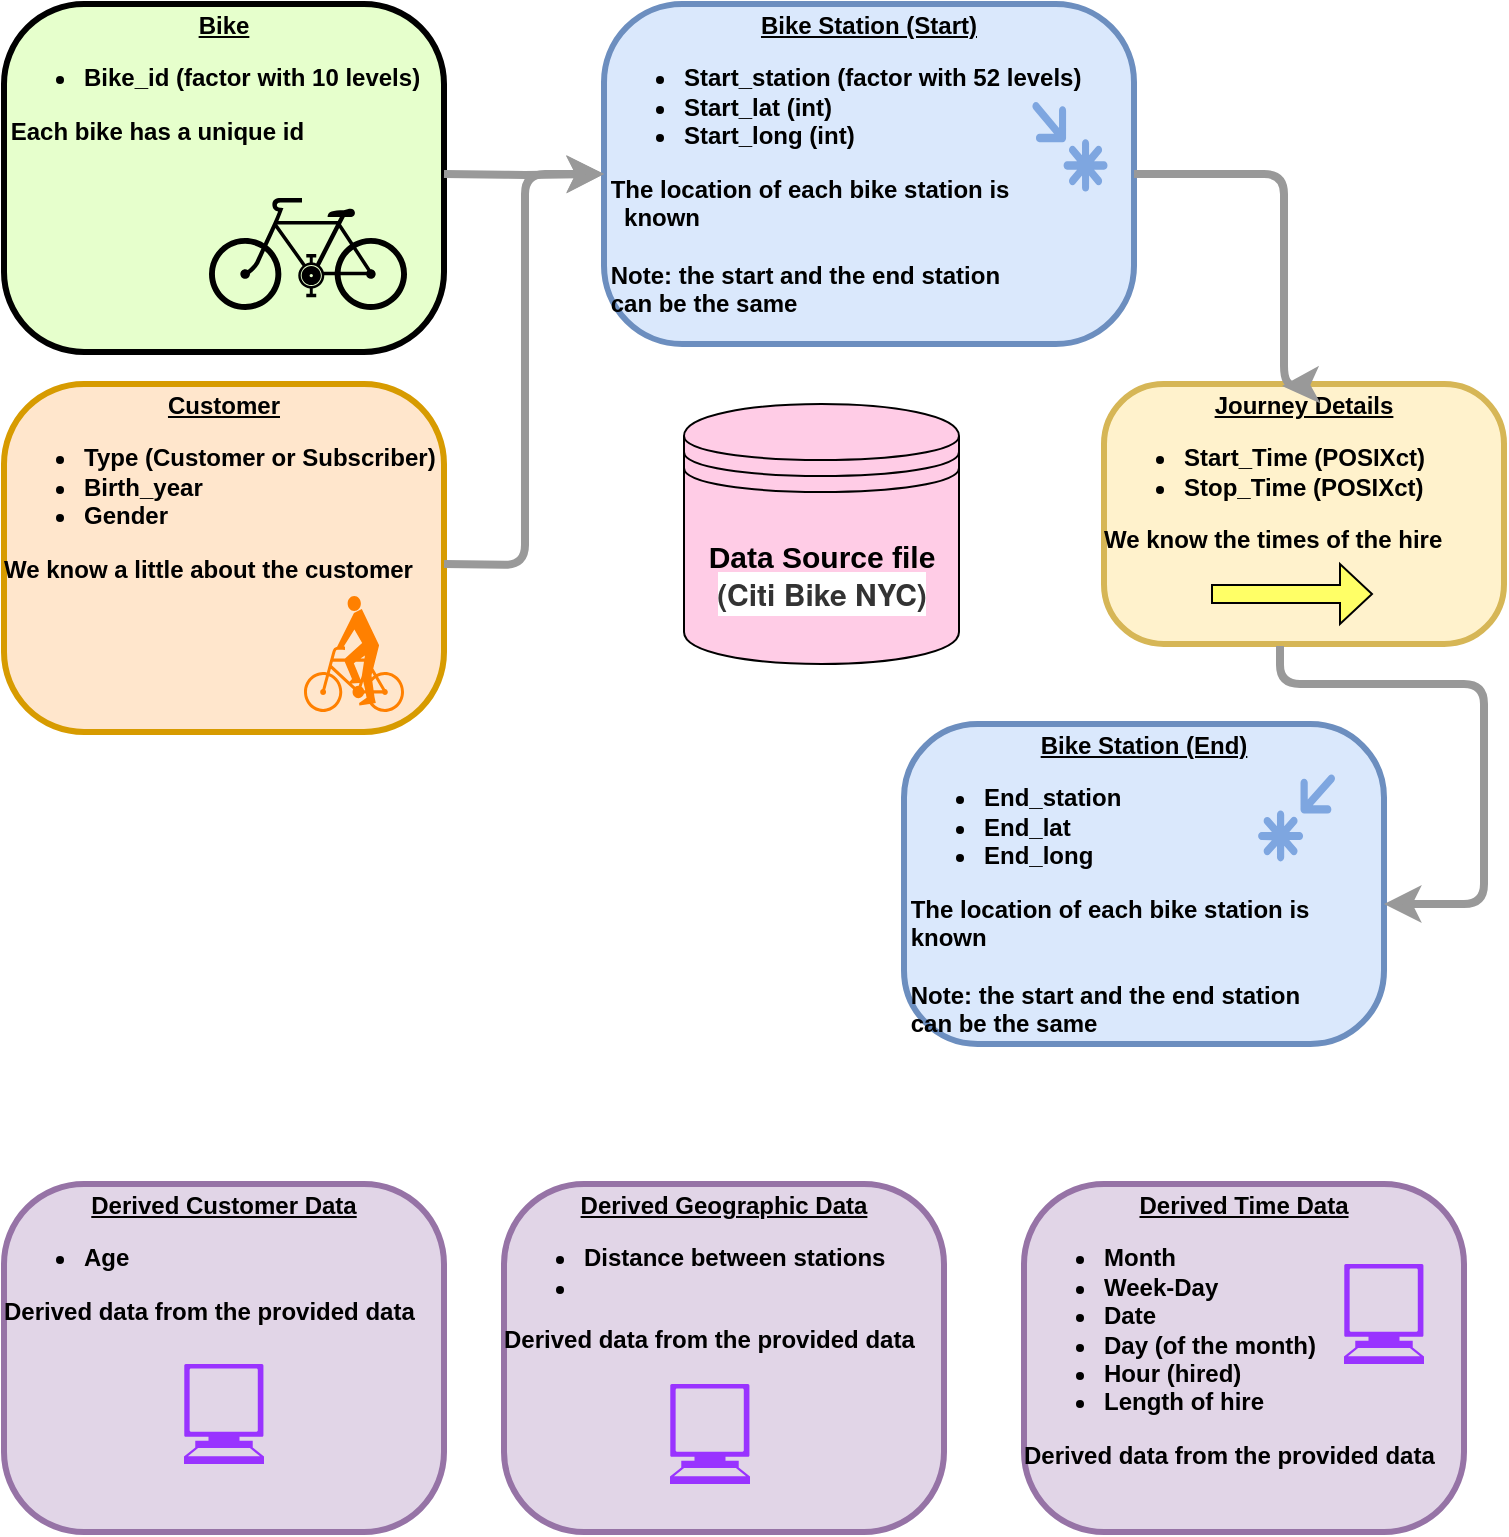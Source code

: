 <mxfile version="16.4.5" type="github">
  <diagram name="Page-1" id="c7558073-3199-34d8-9f00-42111426c3f3">
    <mxGraphModel dx="950" dy="807" grid="1" gridSize="10" guides="1" tooltips="1" connect="1" arrows="1" fold="1" page="1" pageScale="1" pageWidth="826" pageHeight="1169" background="none" math="0" shadow="0">
      <root>
        <mxCell id="0" />
        <mxCell id="1" parent="0" />
        <mxCell id="DKgWzSn5s0b5Owi-XkWh-102" value="" style="group" vertex="1" connectable="0" parent="1">
          <mxGeometry x="40" y="10" width="220" height="174" as="geometry" />
        </mxCell>
        <mxCell id="2" value="&lt;p style=&quot;text-align: center ; margin: 4px 0px 0px ; text-decoration: underline&quot;&gt;Bike&lt;/p&gt;&lt;p style=&quot;margin: 4px 0px 0px&quot;&gt;&lt;/p&gt;&lt;ul&gt;&lt;li&gt;Bike_id (factor with 10 levels)&lt;/li&gt;&lt;/ul&gt;&lt;div&gt;&lt;span style=&quot;white-space: pre&quot;&gt;	&lt;/span&gt;Each bike has a unique id&lt;/div&gt;&lt;p&gt;&lt;/p&gt;" style="verticalAlign=middle;align=left;overflow=fill;fontSize=12;fontFamily=Helvetica;html=1;rounded=1;fontStyle=1;strokeWidth=3;fillColor=#E6FFCC;arcSize=23;" parent="DKgWzSn5s0b5Owi-XkWh-102" vertex="1">
          <mxGeometry width="220" height="174" as="geometry" />
        </mxCell>
        <mxCell id="DKgWzSn5s0b5Owi-XkWh-97" value="" style="shape=mxgraph.signs.transportation.bicycle_2;html=1;pointerEvents=1;fillColor=#000000;strokeColor=none;verticalLabelPosition=bottom;verticalAlign=top;align=center;sketch=0;" vertex="1" parent="DKgWzSn5s0b5Owi-XkWh-102">
          <mxGeometry x="102.5" y="97" width="99" height="56" as="geometry" />
        </mxCell>
        <mxCell id="DKgWzSn5s0b5Owi-XkWh-106" value="" style="group" vertex="1" connectable="0" parent="1">
          <mxGeometry x="490" y="370" width="240" height="160" as="geometry" />
        </mxCell>
        <mxCell id="DKgWzSn5s0b5Owi-XkWh-104" value="&lt;p style=&quot;text-align: center ; margin: 4px 0px 0px ; text-decoration: underline&quot;&gt;Bike Station (End)&lt;/p&gt;&lt;p style=&quot;margin: 4px 0px 0px&quot;&gt;&lt;/p&gt;&lt;ul&gt;&lt;li&gt;&lt;span style=&quot;text-align: center&quot;&gt;End&lt;/span&gt;_station&lt;/li&gt;&lt;li&gt;&lt;span style=&quot;text-align: center&quot;&gt;End&lt;/span&gt;_lat&lt;/li&gt;&lt;li&gt;&lt;span style=&quot;text-align: center&quot;&gt;End&lt;/span&gt;_long&lt;/li&gt;&lt;/ul&gt;&lt;div&gt;&lt;span style=&quot;white-space: pre&quot;&gt;	&lt;/span&gt;The location of each bike station is&lt;br&gt;&lt;span style=&quot;white-space: pre&quot;&gt;	&lt;/span&gt;known&lt;br&gt;&lt;br&gt;&lt;span style=&quot;white-space: pre&quot;&gt;	&lt;/span&gt;Note: the start and the end station&lt;br&gt;&lt;span&gt;	&lt;/span&gt;&lt;span style=&quot;white-space: pre&quot;&gt;	&lt;/span&gt;can be the same&lt;br&gt;&lt;/div&gt;&lt;p&gt;&lt;/p&gt;&lt;p&gt;&lt;/p&gt;" style="verticalAlign=middle;align=left;overflow=fill;fontSize=12;fontFamily=Helvetica;html=1;rounded=1;fontStyle=1;strokeWidth=3;fillColor=#dae8fc;arcSize=23;strokeColor=#6c8ebf;" vertex="1" parent="DKgWzSn5s0b5Owi-XkWh-106">
          <mxGeometry width="240.0" height="160" as="geometry" />
        </mxCell>
        <mxCell id="DKgWzSn5s0b5Owi-XkWh-105" value="" style="shape=mxgraph.signs.travel.point_of_interest;html=1;pointerEvents=1;fillColor=#7EA6E0;strokeColor=none;verticalLabelPosition=bottom;verticalAlign=top;align=center;sketch=0;rotation=90;" vertex="1" parent="DKgWzSn5s0b5Owi-XkWh-106">
          <mxGeometry x="174.545" y="27.586" width="43.636" height="38.621" as="geometry" />
        </mxCell>
        <mxCell id="DKgWzSn5s0b5Owi-XkWh-121" value="" style="group" vertex="1" connectable="0" parent="1">
          <mxGeometry x="40" y="600" width="220" height="174" as="geometry" />
        </mxCell>
        <mxCell id="DKgWzSn5s0b5Owi-XkWh-117" value="&lt;p style=&quot;text-align: center ; margin: 4px 0px 0px ; text-decoration: underline&quot;&gt;Derived Customer Data&lt;/p&gt;&lt;p style=&quot;margin: 4px 0px 0px&quot;&gt;&lt;/p&gt;&lt;ul&gt;&lt;li&gt;Age&lt;/li&gt;&lt;/ul&gt;&lt;div&gt;Derived data from the provided data&lt;/div&gt;&lt;p&gt;&lt;/p&gt;&lt;p&gt;&lt;/p&gt;" style="verticalAlign=middle;align=left;overflow=fill;fontSize=12;fontFamily=Helvetica;html=1;rounded=1;fontStyle=1;strokeWidth=3;fillColor=#e1d5e7;arcSize=23;strokeColor=#9673a6;" vertex="1" parent="DKgWzSn5s0b5Owi-XkWh-121">
          <mxGeometry width="220" height="174" as="geometry" />
        </mxCell>
        <mxCell id="DKgWzSn5s0b5Owi-XkWh-119" value="" style="shape=mxgraph.signs.tech.computer;html=1;pointerEvents=1;fillColor=#9933FF;strokeColor=none;verticalLabelPosition=bottom;verticalAlign=top;align=center;sketch=0;" vertex="1" parent="DKgWzSn5s0b5Owi-XkWh-121">
          <mxGeometry x="90" y="90" width="40" height="50" as="geometry" />
        </mxCell>
        <mxCell id="DKgWzSn5s0b5Owi-XkWh-122" value="" style="group" vertex="1" connectable="0" parent="1">
          <mxGeometry x="290" y="600" width="220" height="174" as="geometry" />
        </mxCell>
        <mxCell id="DKgWzSn5s0b5Owi-XkWh-113" value="&lt;p style=&quot;text-align: center ; margin: 4px 0px 0px ; text-decoration: underline&quot;&gt;Derived Geographic Data&lt;/p&gt;&lt;p style=&quot;margin: 4px 0px 0px&quot;&gt;&lt;/p&gt;&lt;ul&gt;&lt;li&gt;Distance between stations&lt;/li&gt;&lt;li&gt;&lt;br&gt;&lt;/li&gt;&lt;/ul&gt;&lt;div&gt;Derived data from the provided data&lt;/div&gt;&lt;p&gt;&lt;/p&gt;&lt;p&gt;&lt;/p&gt;" style="verticalAlign=middle;align=left;overflow=fill;fontSize=12;fontFamily=Helvetica;html=1;rounded=1;fontStyle=1;strokeWidth=3;fillColor=#e1d5e7;arcSize=23;strokeColor=#9673a6;" vertex="1" parent="DKgWzSn5s0b5Owi-XkWh-122">
          <mxGeometry width="220" height="174" as="geometry" />
        </mxCell>
        <mxCell id="DKgWzSn5s0b5Owi-XkWh-115" value="" style="shape=mxgraph.signs.tech.computer;html=1;pointerEvents=1;fillColor=#9933FF;strokeColor=none;verticalLabelPosition=bottom;verticalAlign=top;align=center;sketch=0;" vertex="1" parent="DKgWzSn5s0b5Owi-XkWh-122">
          <mxGeometry x="83" y="100" width="40" height="50" as="geometry" />
        </mxCell>
        <mxCell id="DKgWzSn5s0b5Owi-XkWh-123" value="" style="group" vertex="1" connectable="0" parent="1">
          <mxGeometry x="550" y="600" width="220" height="174" as="geometry" />
        </mxCell>
        <mxCell id="DKgWzSn5s0b5Owi-XkWh-116" value="&lt;p style=&quot;text-align: center ; margin: 4px 0px 0px ; text-decoration: underline&quot;&gt;Derived Time Data&lt;/p&gt;&lt;p style=&quot;margin: 4px 0px 0px&quot;&gt;&lt;/p&gt;&lt;ul&gt;&lt;li&gt;Month&lt;/li&gt;&lt;li&gt;Week-Day&lt;/li&gt;&lt;li&gt;Date&lt;/li&gt;&lt;li&gt;Day (of the month)&lt;/li&gt;&lt;li&gt;Hour (hired)&lt;/li&gt;&lt;li&gt;Length of hire&lt;/li&gt;&lt;/ul&gt;&lt;div&gt;Derived data from the provided data&lt;/div&gt;&lt;p&gt;&lt;/p&gt;&lt;p&gt;&lt;/p&gt;" style="verticalAlign=middle;align=left;overflow=fill;fontSize=12;fontFamily=Helvetica;html=1;rounded=1;fontStyle=1;strokeWidth=3;fillColor=#e1d5e7;arcSize=23;strokeColor=#9673a6;" vertex="1" parent="DKgWzSn5s0b5Owi-XkWh-123">
          <mxGeometry width="220" height="174" as="geometry" />
        </mxCell>
        <mxCell id="DKgWzSn5s0b5Owi-XkWh-120" value="" style="shape=mxgraph.signs.tech.computer;html=1;pointerEvents=1;fillColor=#9933FF;strokeColor=none;verticalLabelPosition=bottom;verticalAlign=top;align=center;sketch=0;" vertex="1" parent="DKgWzSn5s0b5Owi-XkWh-123">
          <mxGeometry x="160" y="40" width="40" height="50" as="geometry" />
        </mxCell>
        <mxCell id="DKgWzSn5s0b5Owi-XkWh-118" value="" style="group" vertex="1" connectable="0" parent="1">
          <mxGeometry x="340" y="10" width="265" height="170" as="geometry" />
        </mxCell>
        <mxCell id="DKgWzSn5s0b5Owi-XkWh-100" value="&lt;p style=&quot;text-align: center ; margin: 4px 0px 0px ; text-decoration: underline&quot;&gt;Bike Station (Start)&lt;/p&gt;&lt;p style=&quot;margin: 4px 0px 0px&quot;&gt;&lt;/p&gt;&lt;ul&gt;&lt;li&gt;Start_station (factor with 52 levels)&lt;/li&gt;&lt;li&gt;Start_lat (int)&lt;/li&gt;&lt;li&gt;Start_long (int)&lt;/li&gt;&lt;/ul&gt;&lt;div&gt;&lt;span style=&quot;white-space: pre&quot;&gt;	&lt;/span&gt;The location of each bike station is&lt;br&gt;&amp;nbsp; &lt;span style=&quot;white-space: pre&quot;&gt;	&lt;/span&gt;known&lt;br&gt;&lt;br&gt;&lt;span style=&quot;white-space: pre&quot;&gt;	&lt;/span&gt;Note: the start and the end station&lt;br&gt;&lt;span style=&quot;white-space: pre&quot;&gt;	&lt;/span&gt;can be the same&lt;br&gt;&lt;/div&gt;&lt;p&gt;&lt;/p&gt;&lt;p&gt;&lt;/p&gt;" style="verticalAlign=middle;align=left;overflow=fill;fontSize=12;fontFamily=Helvetica;html=1;rounded=1;fontStyle=1;strokeWidth=3;fillColor=#dae8fc;arcSize=23;strokeColor=#6c8ebf;" vertex="1" parent="DKgWzSn5s0b5Owi-XkWh-118">
          <mxGeometry width="265" height="170" as="geometry" />
        </mxCell>
        <mxCell id="DKgWzSn5s0b5Owi-XkWh-99" value="" style="shape=mxgraph.signs.travel.point_of_interest;html=1;pointerEvents=1;fillColor=#7EA6E0;strokeColor=none;verticalLabelPosition=bottom;verticalAlign=top;align=center;sketch=0;" vertex="1" parent="DKgWzSn5s0b5Owi-XkWh-118">
          <mxGeometry x="214.038" y="48.851" width="37.712" height="44.943" as="geometry" />
        </mxCell>
        <mxCell id="DKgWzSn5s0b5Owi-XkWh-128" value="" style="group" vertex="1" connectable="0" parent="1">
          <mxGeometry x="40" y="200" width="220" height="174" as="geometry" />
        </mxCell>
        <mxCell id="DKgWzSn5s0b5Owi-XkWh-109" value="&lt;p style=&quot;text-align: center ; margin: 4px 0px 0px ; text-decoration: underline&quot;&gt;Customer&lt;/p&gt;&lt;p style=&quot;margin: 4px 0px 0px&quot;&gt;&lt;/p&gt;&lt;ul&gt;&lt;li&gt;Type (Customer or Subscriber)&lt;/li&gt;&lt;li&gt;Birth_year&lt;/li&gt;&lt;li&gt;Gender&lt;/li&gt;&lt;/ul&gt;&lt;div&gt;We know a little about the customer&lt;br&gt;&lt;br&gt;&lt;/div&gt;&lt;p&gt;&lt;/p&gt;&lt;p&gt;&lt;/p&gt;" style="verticalAlign=middle;align=left;overflow=fill;fontSize=12;fontFamily=Helvetica;html=1;rounded=1;fontStyle=1;strokeWidth=3;fillColor=#ffe6cc;arcSize=23;strokeColor=#d79b00;" vertex="1" parent="DKgWzSn5s0b5Owi-XkWh-128">
          <mxGeometry width="220" height="174" as="geometry" />
        </mxCell>
        <mxCell id="DKgWzSn5s0b5Owi-XkWh-98" value="" style="shape=mxgraph.signs.transportation.bicycler;html=1;pointerEvents=1;fillColor=#FF8000;strokeColor=none;verticalLabelPosition=bottom;verticalAlign=top;align=center;sketch=0;" vertex="1" parent="DKgWzSn5s0b5Owi-XkWh-128">
          <mxGeometry x="150" y="106" width="50" height="58" as="geometry" />
        </mxCell>
        <mxCell id="DKgWzSn5s0b5Owi-XkWh-129" value="" style="group" vertex="1" connectable="0" parent="1">
          <mxGeometry x="590" y="200" width="200" height="130" as="geometry" />
        </mxCell>
        <mxCell id="DKgWzSn5s0b5Owi-XkWh-125" value="&lt;p style=&quot;text-align: center ; margin: 4px 0px 0px ; text-decoration: underline&quot;&gt;Journey Details&lt;/p&gt;&lt;p style=&quot;margin: 4px 0px 0px&quot;&gt;&lt;/p&gt;&lt;ul&gt;&lt;li&gt;Start_Time (POSIXct)&lt;/li&gt;&lt;li&gt;Stop_Time (POSIXct)&lt;/li&gt;&lt;/ul&gt;&lt;div&gt;We know the times of the hire&lt;br&gt;&lt;br&gt;&lt;/div&gt;&lt;p&gt;&lt;/p&gt;&lt;p&gt;&lt;/p&gt;" style="verticalAlign=middle;align=left;overflow=fill;fontSize=12;fontFamily=Helvetica;html=1;rounded=1;fontStyle=1;strokeWidth=3;fillColor=#fff2cc;arcSize=23;strokeColor=#d6b656;" vertex="1" parent="DKgWzSn5s0b5Owi-XkWh-129">
          <mxGeometry width="200" height="130" as="geometry" />
        </mxCell>
        <mxCell id="DKgWzSn5s0b5Owi-XkWh-127" value="" style="shape=singleArrow;whiteSpace=wrap;html=1;fillColor=#FFFF66;" vertex="1" parent="DKgWzSn5s0b5Owi-XkWh-129">
          <mxGeometry x="54" y="90" width="80" height="30" as="geometry" />
        </mxCell>
        <mxCell id="DKgWzSn5s0b5Owi-XkWh-130" value="" style="edgeStyle=orthogonalEdgeStyle;curved=0;rounded=1;sketch=0;orthogonalLoop=1;jettySize=auto;html=1;strokeWidth=4;strokeColor=#999999;" edge="1" parent="1" target="DKgWzSn5s0b5Owi-XkWh-100">
          <mxGeometry relative="1" as="geometry">
            <mxPoint x="260" y="95" as="sourcePoint" />
          </mxGeometry>
        </mxCell>
        <mxCell id="DKgWzSn5s0b5Owi-XkWh-131" value="" style="edgeStyle=orthogonalEdgeStyle;curved=0;rounded=1;sketch=0;orthogonalLoop=1;jettySize=auto;html=1;strokeWidth=4;strokeColor=#999999;entryX=0;entryY=0.5;entryDx=0;entryDy=0;" edge="1" parent="1" target="DKgWzSn5s0b5Owi-XkWh-100">
          <mxGeometry relative="1" as="geometry">
            <mxPoint x="260" y="290" as="sourcePoint" />
            <mxPoint x="350" y="105" as="targetPoint" />
          </mxGeometry>
        </mxCell>
        <mxCell id="DKgWzSn5s0b5Owi-XkWh-133" value="" style="edgeStyle=orthogonalEdgeStyle;curved=0;rounded=1;sketch=0;orthogonalLoop=1;jettySize=auto;html=1;strokeColor=#999999;strokeWidth=4;exitX=1;exitY=0.5;exitDx=0;exitDy=0;entryX=0.445;entryY=0.008;entryDx=0;entryDy=0;entryPerimeter=0;" edge="1" parent="1" source="DKgWzSn5s0b5Owi-XkWh-100" target="DKgWzSn5s0b5Owi-XkWh-125">
          <mxGeometry relative="1" as="geometry">
            <mxPoint x="680" y="190" as="targetPoint" />
            <Array as="points">
              <mxPoint x="680" y="95" />
            </Array>
          </mxGeometry>
        </mxCell>
        <mxCell id="DKgWzSn5s0b5Owi-XkWh-137" style="edgeStyle=orthogonalEdgeStyle;curved=0;rounded=1;sketch=0;orthogonalLoop=1;jettySize=auto;html=1;strokeColor=#999999;strokeWidth=4;exitX=0.44;exitY=1.008;exitDx=0;exitDy=0;exitPerimeter=0;" edge="1" parent="1" source="DKgWzSn5s0b5Owi-XkWh-125">
          <mxGeometry relative="1" as="geometry">
            <mxPoint x="730" y="460" as="targetPoint" />
            <Array as="points">
              <mxPoint x="678" y="350" />
              <mxPoint x="780" y="350" />
              <mxPoint x="780" y="460" />
            </Array>
          </mxGeometry>
        </mxCell>
        <mxCell id="DKgWzSn5s0b5Owi-XkWh-138" value="&lt;b style=&quot;font-size: 15px&quot;&gt;Data Source file&lt;br&gt;&lt;span style=&quot;color: rgb(51 , 51 , 51) ; font-family: &amp;#34;helvetica neue&amp;#34; , &amp;#34;helvetica&amp;#34; , &amp;#34;arial&amp;#34; , sans-serif ; background-color: rgb(255 , 255 , 255)&quot;&gt;(Citi Bike NYC)&lt;/span&gt;&lt;/b&gt;" style="shape=datastore;whiteSpace=wrap;html=1;rounded=0;sketch=0;fillColor=#FFCCE6;" vertex="1" parent="1">
          <mxGeometry x="380" y="210" width="137.5" height="130" as="geometry" />
        </mxCell>
      </root>
    </mxGraphModel>
  </diagram>
</mxfile>
